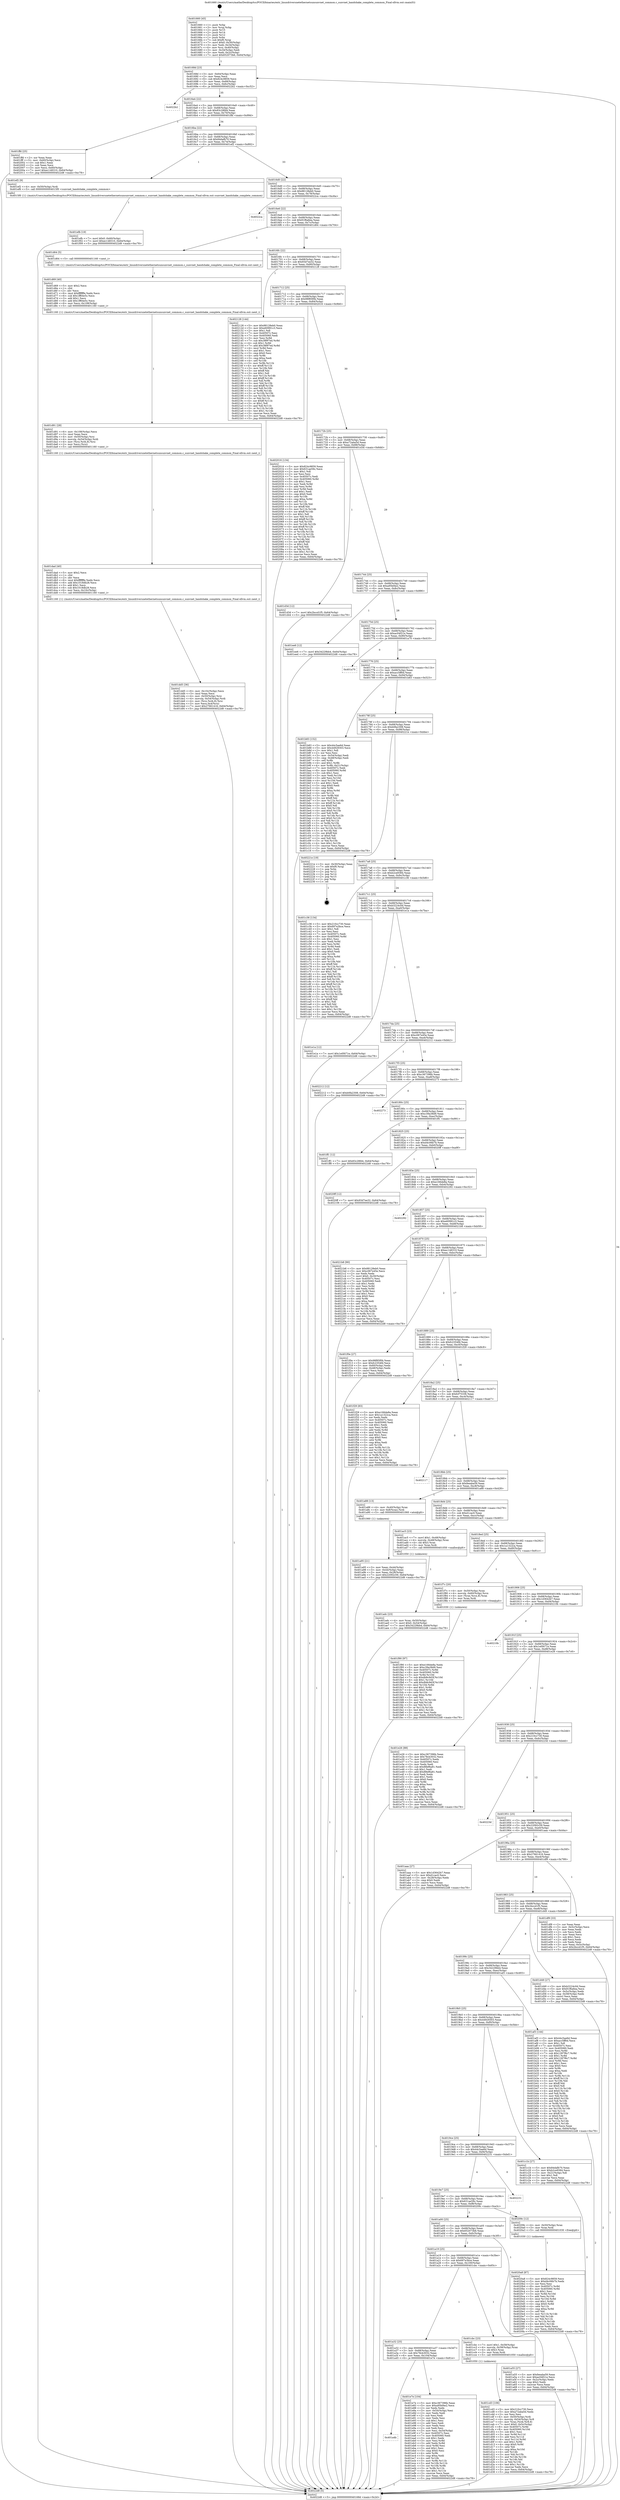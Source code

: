 digraph "0x401660" {
  label = "0x401660 (/mnt/c/Users/mathe/Desktop/tcc/POCII/binaries/extr_linuxdriversnetethernetsunsunvnet_common.c_sunvnet_handshake_complete_common_Final-ollvm.out::main(0))"
  labelloc = "t"
  node[shape=record]

  Entry [label="",width=0.3,height=0.3,shape=circle,fillcolor=black,style=filled]
  "0x40168d" [label="{
     0x40168d [23]\l
     | [instrs]\l
     &nbsp;&nbsp;0x40168d \<+3\>: mov -0x64(%rbp),%eax\l
     &nbsp;&nbsp;0x401690 \<+2\>: mov %eax,%ecx\l
     &nbsp;&nbsp;0x401692 \<+6\>: sub $0x824c9859,%ecx\l
     &nbsp;&nbsp;0x401698 \<+3\>: mov %eax,-0x68(%rbp)\l
     &nbsp;&nbsp;0x40169b \<+3\>: mov %ecx,-0x6c(%rbp)\l
     &nbsp;&nbsp;0x40169e \<+6\>: je 00000000004022b2 \<main+0xc52\>\l
  }"]
  "0x4022b2" [label="{
     0x4022b2\l
  }", style=dashed]
  "0x4016a4" [label="{
     0x4016a4 [22]\l
     | [instrs]\l
     &nbsp;&nbsp;0x4016a4 \<+5\>: jmp 00000000004016a9 \<main+0x49\>\l
     &nbsp;&nbsp;0x4016a9 \<+3\>: mov -0x68(%rbp),%eax\l
     &nbsp;&nbsp;0x4016ac \<+5\>: sub $0x83c28fd4,%eax\l
     &nbsp;&nbsp;0x4016b1 \<+3\>: mov %eax,-0x70(%rbp)\l
     &nbsp;&nbsp;0x4016b4 \<+6\>: je 0000000000401ffd \<main+0x99d\>\l
  }"]
  Exit [label="",width=0.3,height=0.3,shape=circle,fillcolor=black,style=filled,peripheries=2]
  "0x401ffd" [label="{
     0x401ffd [25]\l
     | [instrs]\l
     &nbsp;&nbsp;0x401ffd \<+2\>: xor %eax,%eax\l
     &nbsp;&nbsp;0x401fff \<+3\>: mov -0x60(%rbp),%ecx\l
     &nbsp;&nbsp;0x402002 \<+3\>: sub $0x1,%eax\l
     &nbsp;&nbsp;0x402005 \<+2\>: sub %eax,%ecx\l
     &nbsp;&nbsp;0x402007 \<+3\>: mov %ecx,-0x60(%rbp)\l
     &nbsp;&nbsp;0x40200a \<+7\>: movl $0xec148310,-0x64(%rbp)\l
     &nbsp;&nbsp;0x402011 \<+5\>: jmp 00000000004022d8 \<main+0xc78\>\l
  }"]
  "0x4016ba" [label="{
     0x4016ba [22]\l
     | [instrs]\l
     &nbsp;&nbsp;0x4016ba \<+5\>: jmp 00000000004016bf \<main+0x5f\>\l
     &nbsp;&nbsp;0x4016bf \<+3\>: mov -0x68(%rbp),%eax\l
     &nbsp;&nbsp;0x4016c2 \<+5\>: sub $0x84dafb70,%eax\l
     &nbsp;&nbsp;0x4016c7 \<+3\>: mov %eax,-0x74(%rbp)\l
     &nbsp;&nbsp;0x4016ca \<+6\>: je 0000000000401ef2 \<main+0x892\>\l
  }"]
  "0x4020a8" [label="{
     0x4020a8 [87]\l
     | [instrs]\l
     &nbsp;&nbsp;0x4020a8 \<+5\>: mov $0x824c9859,%ecx\l
     &nbsp;&nbsp;0x4020ad \<+5\>: mov $0xd4c06b7b,%edx\l
     &nbsp;&nbsp;0x4020b2 \<+2\>: xor %esi,%esi\l
     &nbsp;&nbsp;0x4020b4 \<+8\>: mov 0x40507c,%r8d\l
     &nbsp;&nbsp;0x4020bc \<+8\>: mov 0x405060,%r9d\l
     &nbsp;&nbsp;0x4020c4 \<+3\>: sub $0x1,%esi\l
     &nbsp;&nbsp;0x4020c7 \<+3\>: mov %r8d,%r10d\l
     &nbsp;&nbsp;0x4020ca \<+3\>: add %esi,%r10d\l
     &nbsp;&nbsp;0x4020cd \<+4\>: imul %r10d,%r8d\l
     &nbsp;&nbsp;0x4020d1 \<+4\>: and $0x1,%r8d\l
     &nbsp;&nbsp;0x4020d5 \<+4\>: cmp $0x0,%r8d\l
     &nbsp;&nbsp;0x4020d9 \<+4\>: sete %r11b\l
     &nbsp;&nbsp;0x4020dd \<+4\>: cmp $0xa,%r9d\l
     &nbsp;&nbsp;0x4020e1 \<+3\>: setl %bl\l
     &nbsp;&nbsp;0x4020e4 \<+3\>: mov %r11b,%r14b\l
     &nbsp;&nbsp;0x4020e7 \<+3\>: and %bl,%r14b\l
     &nbsp;&nbsp;0x4020ea \<+3\>: xor %bl,%r11b\l
     &nbsp;&nbsp;0x4020ed \<+3\>: or %r11b,%r14b\l
     &nbsp;&nbsp;0x4020f0 \<+4\>: test $0x1,%r14b\l
     &nbsp;&nbsp;0x4020f4 \<+3\>: cmovne %edx,%ecx\l
     &nbsp;&nbsp;0x4020f7 \<+3\>: mov %ecx,-0x64(%rbp)\l
     &nbsp;&nbsp;0x4020fa \<+5\>: jmp 00000000004022d8 \<main+0xc78\>\l
  }"]
  "0x401ef2" [label="{
     0x401ef2 [9]\l
     | [instrs]\l
     &nbsp;&nbsp;0x401ef2 \<+4\>: mov -0x50(%rbp),%rdi\l
     &nbsp;&nbsp;0x401ef6 \<+5\>: call 00000000004015f0 \<sunvnet_handshake_complete_common\>\l
     | [calls]\l
     &nbsp;&nbsp;0x4015f0 \{1\} (/mnt/c/Users/mathe/Desktop/tcc/POCII/binaries/extr_linuxdriversnetethernetsunsunvnet_common.c_sunvnet_handshake_complete_common_Final-ollvm.out::sunvnet_handshake_complete_common)\l
  }"]
  "0x4016d0" [label="{
     0x4016d0 [22]\l
     | [instrs]\l
     &nbsp;&nbsp;0x4016d0 \<+5\>: jmp 00000000004016d5 \<main+0x75\>\l
     &nbsp;&nbsp;0x4016d5 \<+3\>: mov -0x68(%rbp),%eax\l
     &nbsp;&nbsp;0x4016d8 \<+5\>: sub $0x88128eb0,%eax\l
     &nbsp;&nbsp;0x4016dd \<+3\>: mov %eax,-0x78(%rbp)\l
     &nbsp;&nbsp;0x4016e0 \<+6\>: je 00000000004022ca \<main+0xc6a\>\l
  }"]
  "0x401f90" [label="{
     0x401f90 [97]\l
     | [instrs]\l
     &nbsp;&nbsp;0x401f90 \<+5\>: mov $0xe166de8a,%edx\l
     &nbsp;&nbsp;0x401f95 \<+5\>: mov $0xc39a38d9,%esi\l
     &nbsp;&nbsp;0x401f9a \<+8\>: mov 0x40507c,%r8d\l
     &nbsp;&nbsp;0x401fa2 \<+8\>: mov 0x405060,%r9d\l
     &nbsp;&nbsp;0x401faa \<+3\>: mov %r8d,%r10d\l
     &nbsp;&nbsp;0x401fad \<+7\>: sub $0xdb8c9d3f,%r10d\l
     &nbsp;&nbsp;0x401fb4 \<+4\>: sub $0x1,%r10d\l
     &nbsp;&nbsp;0x401fb8 \<+7\>: add $0xdb8c9d3f,%r10d\l
     &nbsp;&nbsp;0x401fbf \<+4\>: imul %r10d,%r8d\l
     &nbsp;&nbsp;0x401fc3 \<+4\>: and $0x1,%r8d\l
     &nbsp;&nbsp;0x401fc7 \<+4\>: cmp $0x0,%r8d\l
     &nbsp;&nbsp;0x401fcb \<+4\>: sete %r11b\l
     &nbsp;&nbsp;0x401fcf \<+4\>: cmp $0xa,%r9d\l
     &nbsp;&nbsp;0x401fd3 \<+3\>: setl %bl\l
     &nbsp;&nbsp;0x401fd6 \<+3\>: mov %r11b,%r14b\l
     &nbsp;&nbsp;0x401fd9 \<+3\>: and %bl,%r14b\l
     &nbsp;&nbsp;0x401fdc \<+3\>: xor %bl,%r11b\l
     &nbsp;&nbsp;0x401fdf \<+3\>: or %r11b,%r14b\l
     &nbsp;&nbsp;0x401fe2 \<+4\>: test $0x1,%r14b\l
     &nbsp;&nbsp;0x401fe6 \<+3\>: cmovne %esi,%edx\l
     &nbsp;&nbsp;0x401fe9 \<+3\>: mov %edx,-0x64(%rbp)\l
     &nbsp;&nbsp;0x401fec \<+5\>: jmp 00000000004022d8 \<main+0xc78\>\l
  }"]
  "0x4022ca" [label="{
     0x4022ca\l
  }", style=dashed]
  "0x4016e6" [label="{
     0x4016e6 [22]\l
     | [instrs]\l
     &nbsp;&nbsp;0x4016e6 \<+5\>: jmp 00000000004016eb \<main+0x8b\>\l
     &nbsp;&nbsp;0x4016eb \<+3\>: mov -0x68(%rbp),%eax\l
     &nbsp;&nbsp;0x4016ee \<+5\>: sub $0x91f6a6ea,%eax\l
     &nbsp;&nbsp;0x4016f3 \<+3\>: mov %eax,-0x7c(%rbp)\l
     &nbsp;&nbsp;0x4016f6 \<+6\>: je 0000000000401d64 \<main+0x704\>\l
  }"]
  "0x401efb" [label="{
     0x401efb [19]\l
     | [instrs]\l
     &nbsp;&nbsp;0x401efb \<+7\>: movl $0x0,-0x60(%rbp)\l
     &nbsp;&nbsp;0x401f02 \<+7\>: movl $0xec148310,-0x64(%rbp)\l
     &nbsp;&nbsp;0x401f09 \<+5\>: jmp 00000000004022d8 \<main+0xc78\>\l
  }"]
  "0x401d64" [label="{
     0x401d64 [5]\l
     | [instrs]\l
     &nbsp;&nbsp;0x401d64 \<+5\>: call 0000000000401160 \<next_i\>\l
     | [calls]\l
     &nbsp;&nbsp;0x401160 \{1\} (/mnt/c/Users/mathe/Desktop/tcc/POCII/binaries/extr_linuxdriversnetethernetsunsunvnet_common.c_sunvnet_handshake_complete_common_Final-ollvm.out::next_i)\l
  }"]
  "0x4016fc" [label="{
     0x4016fc [22]\l
     | [instrs]\l
     &nbsp;&nbsp;0x4016fc \<+5\>: jmp 0000000000401701 \<main+0xa1\>\l
     &nbsp;&nbsp;0x401701 \<+3\>: mov -0x68(%rbp),%eax\l
     &nbsp;&nbsp;0x401704 \<+5\>: sub $0x93d7ee32,%eax\l
     &nbsp;&nbsp;0x401709 \<+3\>: mov %eax,-0x80(%rbp)\l
     &nbsp;&nbsp;0x40170c \<+6\>: je 0000000000402128 \<main+0xac8\>\l
  }"]
  "0x401a4b" [label="{
     0x401a4b\l
  }", style=dashed]
  "0x402128" [label="{
     0x402128 [144]\l
     | [instrs]\l
     &nbsp;&nbsp;0x402128 \<+5\>: mov $0x88128eb0,%eax\l
     &nbsp;&nbsp;0x40212d \<+5\>: mov $0xe60991c3,%ecx\l
     &nbsp;&nbsp;0x402132 \<+2\>: mov $0x1,%dl\l
     &nbsp;&nbsp;0x402134 \<+7\>: mov 0x40507c,%esi\l
     &nbsp;&nbsp;0x40213b \<+7\>: mov 0x405060,%edi\l
     &nbsp;&nbsp;0x402142 \<+3\>: mov %esi,%r8d\l
     &nbsp;&nbsp;0x402145 \<+7\>: sub $0x38f97ed,%r8d\l
     &nbsp;&nbsp;0x40214c \<+4\>: sub $0x1,%r8d\l
     &nbsp;&nbsp;0x402150 \<+7\>: add $0x38f97ed,%r8d\l
     &nbsp;&nbsp;0x402157 \<+4\>: imul %r8d,%esi\l
     &nbsp;&nbsp;0x40215b \<+3\>: and $0x1,%esi\l
     &nbsp;&nbsp;0x40215e \<+3\>: cmp $0x0,%esi\l
     &nbsp;&nbsp;0x402161 \<+4\>: sete %r9b\l
     &nbsp;&nbsp;0x402165 \<+3\>: cmp $0xa,%edi\l
     &nbsp;&nbsp;0x402168 \<+4\>: setl %r10b\l
     &nbsp;&nbsp;0x40216c \<+3\>: mov %r9b,%r11b\l
     &nbsp;&nbsp;0x40216f \<+4\>: xor $0xff,%r11b\l
     &nbsp;&nbsp;0x402173 \<+3\>: mov %r10b,%bl\l
     &nbsp;&nbsp;0x402176 \<+3\>: xor $0xff,%bl\l
     &nbsp;&nbsp;0x402179 \<+3\>: xor $0x1,%dl\l
     &nbsp;&nbsp;0x40217c \<+3\>: mov %r11b,%r14b\l
     &nbsp;&nbsp;0x40217f \<+4\>: and $0xff,%r14b\l
     &nbsp;&nbsp;0x402183 \<+3\>: and %dl,%r9b\l
     &nbsp;&nbsp;0x402186 \<+3\>: mov %bl,%r15b\l
     &nbsp;&nbsp;0x402189 \<+4\>: and $0xff,%r15b\l
     &nbsp;&nbsp;0x40218d \<+3\>: and %dl,%r10b\l
     &nbsp;&nbsp;0x402190 \<+3\>: or %r9b,%r14b\l
     &nbsp;&nbsp;0x402193 \<+3\>: or %r10b,%r15b\l
     &nbsp;&nbsp;0x402196 \<+3\>: xor %r15b,%r14b\l
     &nbsp;&nbsp;0x402199 \<+3\>: or %bl,%r11b\l
     &nbsp;&nbsp;0x40219c \<+4\>: xor $0xff,%r11b\l
     &nbsp;&nbsp;0x4021a0 \<+3\>: or $0x1,%dl\l
     &nbsp;&nbsp;0x4021a3 \<+3\>: and %dl,%r11b\l
     &nbsp;&nbsp;0x4021a6 \<+3\>: or %r11b,%r14b\l
     &nbsp;&nbsp;0x4021a9 \<+4\>: test $0x1,%r14b\l
     &nbsp;&nbsp;0x4021ad \<+3\>: cmovne %ecx,%eax\l
     &nbsp;&nbsp;0x4021b0 \<+3\>: mov %eax,-0x64(%rbp)\l
     &nbsp;&nbsp;0x4021b3 \<+5\>: jmp 00000000004022d8 \<main+0xc78\>\l
  }"]
  "0x401712" [label="{
     0x401712 [25]\l
     | [instrs]\l
     &nbsp;&nbsp;0x401712 \<+5\>: jmp 0000000000401717 \<main+0xb7\>\l
     &nbsp;&nbsp;0x401717 \<+3\>: mov -0x68(%rbp),%eax\l
     &nbsp;&nbsp;0x40171a \<+5\>: sub $0x98f85f0b,%eax\l
     &nbsp;&nbsp;0x40171f \<+6\>: mov %eax,-0x84(%rbp)\l
     &nbsp;&nbsp;0x401725 \<+6\>: je 0000000000402016 \<main+0x9b6\>\l
  }"]
  "0x401e7e" [label="{
     0x401e7e [104]\l
     | [instrs]\l
     &nbsp;&nbsp;0x401e7e \<+5\>: mov $0xc367396b,%eax\l
     &nbsp;&nbsp;0x401e83 \<+5\>: mov $0xa95bf4e2,%ecx\l
     &nbsp;&nbsp;0x401e88 \<+2\>: xor %edx,%edx\l
     &nbsp;&nbsp;0x401e8a \<+3\>: mov -0x54(%rbp),%esi\l
     &nbsp;&nbsp;0x401e8d \<+2\>: mov %edx,%edi\l
     &nbsp;&nbsp;0x401e8f \<+2\>: sub %esi,%edi\l
     &nbsp;&nbsp;0x401e91 \<+2\>: mov %edx,%esi\l
     &nbsp;&nbsp;0x401e93 \<+3\>: sub $0x1,%esi\l
     &nbsp;&nbsp;0x401e96 \<+2\>: add %esi,%edi\l
     &nbsp;&nbsp;0x401e98 \<+2\>: mov %edx,%esi\l
     &nbsp;&nbsp;0x401e9a \<+2\>: sub %edi,%esi\l
     &nbsp;&nbsp;0x401e9c \<+3\>: mov %esi,-0x54(%rbp)\l
     &nbsp;&nbsp;0x401e9f \<+7\>: mov 0x40507c,%esi\l
     &nbsp;&nbsp;0x401ea6 \<+7\>: mov 0x405060,%edi\l
     &nbsp;&nbsp;0x401ead \<+3\>: sub $0x1,%edx\l
     &nbsp;&nbsp;0x401eb0 \<+3\>: mov %esi,%r8d\l
     &nbsp;&nbsp;0x401eb3 \<+3\>: add %edx,%r8d\l
     &nbsp;&nbsp;0x401eb6 \<+4\>: imul %r8d,%esi\l
     &nbsp;&nbsp;0x401eba \<+3\>: and $0x1,%esi\l
     &nbsp;&nbsp;0x401ebd \<+3\>: cmp $0x0,%esi\l
     &nbsp;&nbsp;0x401ec0 \<+4\>: sete %r9b\l
     &nbsp;&nbsp;0x401ec4 \<+3\>: cmp $0xa,%edi\l
     &nbsp;&nbsp;0x401ec7 \<+4\>: setl %r10b\l
     &nbsp;&nbsp;0x401ecb \<+3\>: mov %r9b,%r11b\l
     &nbsp;&nbsp;0x401ece \<+3\>: and %r10b,%r11b\l
     &nbsp;&nbsp;0x401ed1 \<+3\>: xor %r10b,%r9b\l
     &nbsp;&nbsp;0x401ed4 \<+3\>: or %r9b,%r11b\l
     &nbsp;&nbsp;0x401ed7 \<+4\>: test $0x1,%r11b\l
     &nbsp;&nbsp;0x401edb \<+3\>: cmovne %ecx,%eax\l
     &nbsp;&nbsp;0x401ede \<+3\>: mov %eax,-0x64(%rbp)\l
     &nbsp;&nbsp;0x401ee1 \<+5\>: jmp 00000000004022d8 \<main+0xc78\>\l
  }"]
  "0x402016" [label="{
     0x402016 [134]\l
     | [instrs]\l
     &nbsp;&nbsp;0x402016 \<+5\>: mov $0x824c9859,%eax\l
     &nbsp;&nbsp;0x40201b \<+5\>: mov $0x631ae59c,%ecx\l
     &nbsp;&nbsp;0x402020 \<+2\>: mov $0x1,%dl\l
     &nbsp;&nbsp;0x402022 \<+2\>: xor %esi,%esi\l
     &nbsp;&nbsp;0x402024 \<+7\>: mov 0x40507c,%edi\l
     &nbsp;&nbsp;0x40202b \<+8\>: mov 0x405060,%r8d\l
     &nbsp;&nbsp;0x402033 \<+3\>: sub $0x1,%esi\l
     &nbsp;&nbsp;0x402036 \<+3\>: mov %edi,%r9d\l
     &nbsp;&nbsp;0x402039 \<+3\>: add %esi,%r9d\l
     &nbsp;&nbsp;0x40203c \<+4\>: imul %r9d,%edi\l
     &nbsp;&nbsp;0x402040 \<+3\>: and $0x1,%edi\l
     &nbsp;&nbsp;0x402043 \<+3\>: cmp $0x0,%edi\l
     &nbsp;&nbsp;0x402046 \<+4\>: sete %r10b\l
     &nbsp;&nbsp;0x40204a \<+4\>: cmp $0xa,%r8d\l
     &nbsp;&nbsp;0x40204e \<+4\>: setl %r11b\l
     &nbsp;&nbsp;0x402052 \<+3\>: mov %r10b,%bl\l
     &nbsp;&nbsp;0x402055 \<+3\>: xor $0xff,%bl\l
     &nbsp;&nbsp;0x402058 \<+3\>: mov %r11b,%r14b\l
     &nbsp;&nbsp;0x40205b \<+4\>: xor $0xff,%r14b\l
     &nbsp;&nbsp;0x40205f \<+3\>: xor $0x1,%dl\l
     &nbsp;&nbsp;0x402062 \<+3\>: mov %bl,%r15b\l
     &nbsp;&nbsp;0x402065 \<+4\>: and $0xff,%r15b\l
     &nbsp;&nbsp;0x402069 \<+3\>: and %dl,%r10b\l
     &nbsp;&nbsp;0x40206c \<+3\>: mov %r14b,%r12b\l
     &nbsp;&nbsp;0x40206f \<+4\>: and $0xff,%r12b\l
     &nbsp;&nbsp;0x402073 \<+3\>: and %dl,%r11b\l
     &nbsp;&nbsp;0x402076 \<+3\>: or %r10b,%r15b\l
     &nbsp;&nbsp;0x402079 \<+3\>: or %r11b,%r12b\l
     &nbsp;&nbsp;0x40207c \<+3\>: xor %r12b,%r15b\l
     &nbsp;&nbsp;0x40207f \<+3\>: or %r14b,%bl\l
     &nbsp;&nbsp;0x402082 \<+3\>: xor $0xff,%bl\l
     &nbsp;&nbsp;0x402085 \<+3\>: or $0x1,%dl\l
     &nbsp;&nbsp;0x402088 \<+2\>: and %dl,%bl\l
     &nbsp;&nbsp;0x40208a \<+3\>: or %bl,%r15b\l
     &nbsp;&nbsp;0x40208d \<+4\>: test $0x1,%r15b\l
     &nbsp;&nbsp;0x402091 \<+3\>: cmovne %ecx,%eax\l
     &nbsp;&nbsp;0x402094 \<+3\>: mov %eax,-0x64(%rbp)\l
     &nbsp;&nbsp;0x402097 \<+5\>: jmp 00000000004022d8 \<main+0xc78\>\l
  }"]
  "0x40172b" [label="{
     0x40172b [25]\l
     | [instrs]\l
     &nbsp;&nbsp;0x40172b \<+5\>: jmp 0000000000401730 \<main+0xd0\>\l
     &nbsp;&nbsp;0x401730 \<+3\>: mov -0x68(%rbp),%eax\l
     &nbsp;&nbsp;0x401733 \<+5\>: sub $0xa72aba5d,%eax\l
     &nbsp;&nbsp;0x401738 \<+6\>: mov %eax,-0x88(%rbp)\l
     &nbsp;&nbsp;0x40173e \<+6\>: je 0000000000401d3d \<main+0x6dd\>\l
  }"]
  "0x401dd5" [label="{
     0x401dd5 [36]\l
     | [instrs]\l
     &nbsp;&nbsp;0x401dd5 \<+6\>: mov -0x10c(%rbp),%ecx\l
     &nbsp;&nbsp;0x401ddb \<+3\>: imul %eax,%ecx\l
     &nbsp;&nbsp;0x401dde \<+4\>: mov -0x50(%rbp),%rsi\l
     &nbsp;&nbsp;0x401de2 \<+4\>: movslq -0x54(%rbp),%rdi\l
     &nbsp;&nbsp;0x401de6 \<+4\>: mov (%rsi,%rdi,8),%rsi\l
     &nbsp;&nbsp;0x401dea \<+3\>: mov %ecx,0x4(%rsi)\l
     &nbsp;&nbsp;0x401ded \<+7\>: movl $0x27661416,-0x64(%rbp)\l
     &nbsp;&nbsp;0x401df4 \<+5\>: jmp 00000000004022d8 \<main+0xc78\>\l
  }"]
  "0x401d3d" [label="{
     0x401d3d [12]\l
     | [instrs]\l
     &nbsp;&nbsp;0x401d3d \<+7\>: movl $0x2bccd1f5,-0x64(%rbp)\l
     &nbsp;&nbsp;0x401d44 \<+5\>: jmp 00000000004022d8 \<main+0xc78\>\l
  }"]
  "0x401744" [label="{
     0x401744 [25]\l
     | [instrs]\l
     &nbsp;&nbsp;0x401744 \<+5\>: jmp 0000000000401749 \<main+0xe9\>\l
     &nbsp;&nbsp;0x401749 \<+3\>: mov -0x68(%rbp),%eax\l
     &nbsp;&nbsp;0x40174c \<+5\>: sub $0xa95bf4e2,%eax\l
     &nbsp;&nbsp;0x401751 \<+6\>: mov %eax,-0x8c(%rbp)\l
     &nbsp;&nbsp;0x401757 \<+6\>: je 0000000000401ee6 \<main+0x886\>\l
  }"]
  "0x401dad" [label="{
     0x401dad [40]\l
     | [instrs]\l
     &nbsp;&nbsp;0x401dad \<+5\>: mov $0x2,%ecx\l
     &nbsp;&nbsp;0x401db2 \<+1\>: cltd\l
     &nbsp;&nbsp;0x401db3 \<+2\>: idiv %ecx\l
     &nbsp;&nbsp;0x401db5 \<+6\>: imul $0xfffffffe,%edx,%ecx\l
     &nbsp;&nbsp;0x401dbb \<+6\>: add $0x1018db28,%ecx\l
     &nbsp;&nbsp;0x401dc1 \<+3\>: add $0x1,%ecx\l
     &nbsp;&nbsp;0x401dc4 \<+6\>: sub $0x1018db28,%ecx\l
     &nbsp;&nbsp;0x401dca \<+6\>: mov %ecx,-0x10c(%rbp)\l
     &nbsp;&nbsp;0x401dd0 \<+5\>: call 0000000000401160 \<next_i\>\l
     | [calls]\l
     &nbsp;&nbsp;0x401160 \{1\} (/mnt/c/Users/mathe/Desktop/tcc/POCII/binaries/extr_linuxdriversnetethernetsunsunvnet_common.c_sunvnet_handshake_complete_common_Final-ollvm.out::next_i)\l
  }"]
  "0x401ee6" [label="{
     0x401ee6 [12]\l
     | [instrs]\l
     &nbsp;&nbsp;0x401ee6 \<+7\>: movl $0x34229bb4,-0x64(%rbp)\l
     &nbsp;&nbsp;0x401eed \<+5\>: jmp 00000000004022d8 \<main+0xc78\>\l
  }"]
  "0x40175d" [label="{
     0x40175d [25]\l
     | [instrs]\l
     &nbsp;&nbsp;0x40175d \<+5\>: jmp 0000000000401762 \<main+0x102\>\l
     &nbsp;&nbsp;0x401762 \<+3\>: mov -0x68(%rbp),%eax\l
     &nbsp;&nbsp;0x401765 \<+5\>: sub $0xac04f21e,%eax\l
     &nbsp;&nbsp;0x40176a \<+6\>: mov %eax,-0x90(%rbp)\l
     &nbsp;&nbsp;0x401770 \<+6\>: je 0000000000401a70 \<main+0x410\>\l
  }"]
  "0x401d91" [label="{
     0x401d91 [28]\l
     | [instrs]\l
     &nbsp;&nbsp;0x401d91 \<+6\>: mov -0x108(%rbp),%ecx\l
     &nbsp;&nbsp;0x401d97 \<+3\>: imul %eax,%ecx\l
     &nbsp;&nbsp;0x401d9a \<+4\>: mov -0x50(%rbp),%rsi\l
     &nbsp;&nbsp;0x401d9e \<+4\>: movslq -0x54(%rbp),%rdi\l
     &nbsp;&nbsp;0x401da2 \<+4\>: mov (%rsi,%rdi,8),%rsi\l
     &nbsp;&nbsp;0x401da6 \<+2\>: mov %ecx,(%rsi)\l
     &nbsp;&nbsp;0x401da8 \<+5\>: call 0000000000401160 \<next_i\>\l
     | [calls]\l
     &nbsp;&nbsp;0x401160 \{1\} (/mnt/c/Users/mathe/Desktop/tcc/POCII/binaries/extr_linuxdriversnetethernetsunsunvnet_common.c_sunvnet_handshake_complete_common_Final-ollvm.out::next_i)\l
  }"]
  "0x401a70" [label="{
     0x401a70\l
  }", style=dashed]
  "0x401776" [label="{
     0x401776 [25]\l
     | [instrs]\l
     &nbsp;&nbsp;0x401776 \<+5\>: jmp 000000000040177b \<main+0x11b\>\l
     &nbsp;&nbsp;0x40177b \<+3\>: mov -0x68(%rbp),%eax\l
     &nbsp;&nbsp;0x40177e \<+5\>: sub $0xacc5ff0d,%eax\l
     &nbsp;&nbsp;0x401783 \<+6\>: mov %eax,-0x94(%rbp)\l
     &nbsp;&nbsp;0x401789 \<+6\>: je 0000000000401b83 \<main+0x523\>\l
  }"]
  "0x401d69" [label="{
     0x401d69 [40]\l
     | [instrs]\l
     &nbsp;&nbsp;0x401d69 \<+5\>: mov $0x2,%ecx\l
     &nbsp;&nbsp;0x401d6e \<+1\>: cltd\l
     &nbsp;&nbsp;0x401d6f \<+2\>: idiv %ecx\l
     &nbsp;&nbsp;0x401d71 \<+6\>: imul $0xfffffffe,%edx,%ecx\l
     &nbsp;&nbsp;0x401d77 \<+6\>: sub $0x1ff64e5c,%ecx\l
     &nbsp;&nbsp;0x401d7d \<+3\>: add $0x1,%ecx\l
     &nbsp;&nbsp;0x401d80 \<+6\>: add $0x1ff64e5c,%ecx\l
     &nbsp;&nbsp;0x401d86 \<+6\>: mov %ecx,-0x108(%rbp)\l
     &nbsp;&nbsp;0x401d8c \<+5\>: call 0000000000401160 \<next_i\>\l
     | [calls]\l
     &nbsp;&nbsp;0x401160 \{1\} (/mnt/c/Users/mathe/Desktop/tcc/POCII/binaries/extr_linuxdriversnetethernetsunsunvnet_common.c_sunvnet_handshake_complete_common_Final-ollvm.out::next_i)\l
  }"]
  "0x401b83" [label="{
     0x401b83 [152]\l
     | [instrs]\l
     &nbsp;&nbsp;0x401b83 \<+5\>: mov $0x44c5ae6d,%eax\l
     &nbsp;&nbsp;0x401b88 \<+5\>: mov $0x44929303,%ecx\l
     &nbsp;&nbsp;0x401b8d \<+2\>: mov $0x1,%dl\l
     &nbsp;&nbsp;0x401b8f \<+2\>: xor %esi,%esi\l
     &nbsp;&nbsp;0x401b91 \<+3\>: mov -0x54(%rbp),%edi\l
     &nbsp;&nbsp;0x401b94 \<+3\>: cmp -0x48(%rbp),%edi\l
     &nbsp;&nbsp;0x401b97 \<+4\>: setl %r8b\l
     &nbsp;&nbsp;0x401b9b \<+4\>: and $0x1,%r8b\l
     &nbsp;&nbsp;0x401b9f \<+4\>: mov %r8b,-0x21(%rbp)\l
     &nbsp;&nbsp;0x401ba3 \<+7\>: mov 0x40507c,%edi\l
     &nbsp;&nbsp;0x401baa \<+8\>: mov 0x405060,%r9d\l
     &nbsp;&nbsp;0x401bb2 \<+3\>: sub $0x1,%esi\l
     &nbsp;&nbsp;0x401bb5 \<+3\>: mov %edi,%r10d\l
     &nbsp;&nbsp;0x401bb8 \<+3\>: add %esi,%r10d\l
     &nbsp;&nbsp;0x401bbb \<+4\>: imul %r10d,%edi\l
     &nbsp;&nbsp;0x401bbf \<+3\>: and $0x1,%edi\l
     &nbsp;&nbsp;0x401bc2 \<+3\>: cmp $0x0,%edi\l
     &nbsp;&nbsp;0x401bc5 \<+4\>: sete %r8b\l
     &nbsp;&nbsp;0x401bc9 \<+4\>: cmp $0xa,%r9d\l
     &nbsp;&nbsp;0x401bcd \<+4\>: setl %r11b\l
     &nbsp;&nbsp;0x401bd1 \<+3\>: mov %r8b,%bl\l
     &nbsp;&nbsp;0x401bd4 \<+3\>: xor $0xff,%bl\l
     &nbsp;&nbsp;0x401bd7 \<+3\>: mov %r11b,%r14b\l
     &nbsp;&nbsp;0x401bda \<+4\>: xor $0xff,%r14b\l
     &nbsp;&nbsp;0x401bde \<+3\>: xor $0x0,%dl\l
     &nbsp;&nbsp;0x401be1 \<+3\>: mov %bl,%r15b\l
     &nbsp;&nbsp;0x401be4 \<+4\>: and $0x0,%r15b\l
     &nbsp;&nbsp;0x401be8 \<+3\>: and %dl,%r8b\l
     &nbsp;&nbsp;0x401beb \<+3\>: mov %r14b,%r12b\l
     &nbsp;&nbsp;0x401bee \<+4\>: and $0x0,%r12b\l
     &nbsp;&nbsp;0x401bf2 \<+3\>: and %dl,%r11b\l
     &nbsp;&nbsp;0x401bf5 \<+3\>: or %r8b,%r15b\l
     &nbsp;&nbsp;0x401bf8 \<+3\>: or %r11b,%r12b\l
     &nbsp;&nbsp;0x401bfb \<+3\>: xor %r12b,%r15b\l
     &nbsp;&nbsp;0x401bfe \<+3\>: or %r14b,%bl\l
     &nbsp;&nbsp;0x401c01 \<+3\>: xor $0xff,%bl\l
     &nbsp;&nbsp;0x401c04 \<+3\>: or $0x0,%dl\l
     &nbsp;&nbsp;0x401c07 \<+2\>: and %dl,%bl\l
     &nbsp;&nbsp;0x401c09 \<+3\>: or %bl,%r15b\l
     &nbsp;&nbsp;0x401c0c \<+4\>: test $0x1,%r15b\l
     &nbsp;&nbsp;0x401c10 \<+3\>: cmovne %ecx,%eax\l
     &nbsp;&nbsp;0x401c13 \<+3\>: mov %eax,-0x64(%rbp)\l
     &nbsp;&nbsp;0x401c16 \<+5\>: jmp 00000000004022d8 \<main+0xc78\>\l
  }"]
  "0x40178f" [label="{
     0x40178f [25]\l
     | [instrs]\l
     &nbsp;&nbsp;0x40178f \<+5\>: jmp 0000000000401794 \<main+0x134\>\l
     &nbsp;&nbsp;0x401794 \<+3\>: mov -0x68(%rbp),%eax\l
     &nbsp;&nbsp;0x401797 \<+5\>: sub $0xb0fa2308,%eax\l
     &nbsp;&nbsp;0x40179c \<+6\>: mov %eax,-0x98(%rbp)\l
     &nbsp;&nbsp;0x4017a2 \<+6\>: je 000000000040221e \<main+0xbbe\>\l
  }"]
  "0x401cd3" [label="{
     0x401cd3 [106]\l
     | [instrs]\l
     &nbsp;&nbsp;0x401cd3 \<+5\>: mov $0x210cc730,%ecx\l
     &nbsp;&nbsp;0x401cd8 \<+5\>: mov $0xa72aba5d,%edx\l
     &nbsp;&nbsp;0x401cdd \<+2\>: xor %esi,%esi\l
     &nbsp;&nbsp;0x401cdf \<+4\>: mov -0x50(%rbp),%rdi\l
     &nbsp;&nbsp;0x401ce3 \<+4\>: movslq -0x54(%rbp),%r8\l
     &nbsp;&nbsp;0x401ce7 \<+4\>: mov %rax,(%rdi,%r8,8)\l
     &nbsp;&nbsp;0x401ceb \<+7\>: movl $0x0,-0x5c(%rbp)\l
     &nbsp;&nbsp;0x401cf2 \<+8\>: mov 0x40507c,%r9d\l
     &nbsp;&nbsp;0x401cfa \<+8\>: mov 0x405060,%r10d\l
     &nbsp;&nbsp;0x401d02 \<+3\>: sub $0x1,%esi\l
     &nbsp;&nbsp;0x401d05 \<+3\>: mov %r9d,%r11d\l
     &nbsp;&nbsp;0x401d08 \<+3\>: add %esi,%r11d\l
     &nbsp;&nbsp;0x401d0b \<+4\>: imul %r11d,%r9d\l
     &nbsp;&nbsp;0x401d0f \<+4\>: and $0x1,%r9d\l
     &nbsp;&nbsp;0x401d13 \<+4\>: cmp $0x0,%r9d\l
     &nbsp;&nbsp;0x401d17 \<+3\>: sete %bl\l
     &nbsp;&nbsp;0x401d1a \<+4\>: cmp $0xa,%r10d\l
     &nbsp;&nbsp;0x401d1e \<+4\>: setl %r14b\l
     &nbsp;&nbsp;0x401d22 \<+3\>: mov %bl,%r15b\l
     &nbsp;&nbsp;0x401d25 \<+3\>: and %r14b,%r15b\l
     &nbsp;&nbsp;0x401d28 \<+3\>: xor %r14b,%bl\l
     &nbsp;&nbsp;0x401d2b \<+3\>: or %bl,%r15b\l
     &nbsp;&nbsp;0x401d2e \<+4\>: test $0x1,%r15b\l
     &nbsp;&nbsp;0x401d32 \<+3\>: cmovne %edx,%ecx\l
     &nbsp;&nbsp;0x401d35 \<+3\>: mov %ecx,-0x64(%rbp)\l
     &nbsp;&nbsp;0x401d38 \<+5\>: jmp 00000000004022d8 \<main+0xc78\>\l
  }"]
  "0x40221e" [label="{
     0x40221e [19]\l
     | [instrs]\l
     &nbsp;&nbsp;0x40221e \<+3\>: mov -0x30(%rbp),%eax\l
     &nbsp;&nbsp;0x402221 \<+7\>: add $0xf0,%rsp\l
     &nbsp;&nbsp;0x402228 \<+1\>: pop %rbx\l
     &nbsp;&nbsp;0x402229 \<+2\>: pop %r12\l
     &nbsp;&nbsp;0x40222b \<+2\>: pop %r14\l
     &nbsp;&nbsp;0x40222d \<+2\>: pop %r15\l
     &nbsp;&nbsp;0x40222f \<+1\>: pop %rbp\l
     &nbsp;&nbsp;0x402230 \<+1\>: ret\l
  }"]
  "0x4017a8" [label="{
     0x4017a8 [25]\l
     | [instrs]\l
     &nbsp;&nbsp;0x4017a8 \<+5\>: jmp 00000000004017ad \<main+0x14d\>\l
     &nbsp;&nbsp;0x4017ad \<+3\>: mov -0x68(%rbp),%eax\l
     &nbsp;&nbsp;0x4017b0 \<+5\>: sub $0xb2ce9384,%eax\l
     &nbsp;&nbsp;0x4017b5 \<+6\>: mov %eax,-0x9c(%rbp)\l
     &nbsp;&nbsp;0x4017bb \<+6\>: je 0000000000401c36 \<main+0x5d6\>\l
  }"]
  "0x401a32" [label="{
     0x401a32 [25]\l
     | [instrs]\l
     &nbsp;&nbsp;0x401a32 \<+5\>: jmp 0000000000401a37 \<main+0x3d7\>\l
     &nbsp;&nbsp;0x401a37 \<+3\>: mov -0x68(%rbp),%eax\l
     &nbsp;&nbsp;0x401a3a \<+5\>: sub $0x78cb3032,%eax\l
     &nbsp;&nbsp;0x401a3f \<+6\>: mov %eax,-0x104(%rbp)\l
     &nbsp;&nbsp;0x401a45 \<+6\>: je 0000000000401e7e \<main+0x81e\>\l
  }"]
  "0x401c36" [label="{
     0x401c36 [134]\l
     | [instrs]\l
     &nbsp;&nbsp;0x401c36 \<+5\>: mov $0x210cc730,%eax\l
     &nbsp;&nbsp;0x401c3b \<+5\>: mov $0x697e3bce,%ecx\l
     &nbsp;&nbsp;0x401c40 \<+2\>: mov $0x1,%dl\l
     &nbsp;&nbsp;0x401c42 \<+2\>: xor %esi,%esi\l
     &nbsp;&nbsp;0x401c44 \<+7\>: mov 0x40507c,%edi\l
     &nbsp;&nbsp;0x401c4b \<+8\>: mov 0x405060,%r8d\l
     &nbsp;&nbsp;0x401c53 \<+3\>: sub $0x1,%esi\l
     &nbsp;&nbsp;0x401c56 \<+3\>: mov %edi,%r9d\l
     &nbsp;&nbsp;0x401c59 \<+3\>: add %esi,%r9d\l
     &nbsp;&nbsp;0x401c5c \<+4\>: imul %r9d,%edi\l
     &nbsp;&nbsp;0x401c60 \<+3\>: and $0x1,%edi\l
     &nbsp;&nbsp;0x401c63 \<+3\>: cmp $0x0,%edi\l
     &nbsp;&nbsp;0x401c66 \<+4\>: sete %r10b\l
     &nbsp;&nbsp;0x401c6a \<+4\>: cmp $0xa,%r8d\l
     &nbsp;&nbsp;0x401c6e \<+4\>: setl %r11b\l
     &nbsp;&nbsp;0x401c72 \<+3\>: mov %r10b,%bl\l
     &nbsp;&nbsp;0x401c75 \<+3\>: xor $0xff,%bl\l
     &nbsp;&nbsp;0x401c78 \<+3\>: mov %r11b,%r14b\l
     &nbsp;&nbsp;0x401c7b \<+4\>: xor $0xff,%r14b\l
     &nbsp;&nbsp;0x401c7f \<+3\>: xor $0x1,%dl\l
     &nbsp;&nbsp;0x401c82 \<+3\>: mov %bl,%r15b\l
     &nbsp;&nbsp;0x401c85 \<+4\>: and $0xff,%r15b\l
     &nbsp;&nbsp;0x401c89 \<+3\>: and %dl,%r10b\l
     &nbsp;&nbsp;0x401c8c \<+3\>: mov %r14b,%r12b\l
     &nbsp;&nbsp;0x401c8f \<+4\>: and $0xff,%r12b\l
     &nbsp;&nbsp;0x401c93 \<+3\>: and %dl,%r11b\l
     &nbsp;&nbsp;0x401c96 \<+3\>: or %r10b,%r15b\l
     &nbsp;&nbsp;0x401c99 \<+3\>: or %r11b,%r12b\l
     &nbsp;&nbsp;0x401c9c \<+3\>: xor %r12b,%r15b\l
     &nbsp;&nbsp;0x401c9f \<+3\>: or %r14b,%bl\l
     &nbsp;&nbsp;0x401ca2 \<+3\>: xor $0xff,%bl\l
     &nbsp;&nbsp;0x401ca5 \<+3\>: or $0x1,%dl\l
     &nbsp;&nbsp;0x401ca8 \<+2\>: and %dl,%bl\l
     &nbsp;&nbsp;0x401caa \<+3\>: or %bl,%r15b\l
     &nbsp;&nbsp;0x401cad \<+4\>: test $0x1,%r15b\l
     &nbsp;&nbsp;0x401cb1 \<+3\>: cmovne %ecx,%eax\l
     &nbsp;&nbsp;0x401cb4 \<+3\>: mov %eax,-0x64(%rbp)\l
     &nbsp;&nbsp;0x401cb7 \<+5\>: jmp 00000000004022d8 \<main+0xc78\>\l
  }"]
  "0x4017c1" [label="{
     0x4017c1 [25]\l
     | [instrs]\l
     &nbsp;&nbsp;0x4017c1 \<+5\>: jmp 00000000004017c6 \<main+0x166\>\l
     &nbsp;&nbsp;0x4017c6 \<+3\>: mov -0x68(%rbp),%eax\l
     &nbsp;&nbsp;0x4017c9 \<+5\>: sub $0xb3224c0d,%eax\l
     &nbsp;&nbsp;0x4017ce \<+6\>: mov %eax,-0xa0(%rbp)\l
     &nbsp;&nbsp;0x4017d4 \<+6\>: je 0000000000401e1a \<main+0x7ba\>\l
  }"]
  "0x401cbc" [label="{
     0x401cbc [23]\l
     | [instrs]\l
     &nbsp;&nbsp;0x401cbc \<+7\>: movl $0x1,-0x58(%rbp)\l
     &nbsp;&nbsp;0x401cc3 \<+4\>: movslq -0x58(%rbp),%rax\l
     &nbsp;&nbsp;0x401cc7 \<+4\>: shl $0x3,%rax\l
     &nbsp;&nbsp;0x401ccb \<+3\>: mov %rax,%rdi\l
     &nbsp;&nbsp;0x401cce \<+5\>: call 0000000000401050 \<malloc@plt\>\l
     | [calls]\l
     &nbsp;&nbsp;0x401050 \{1\} (unknown)\l
  }"]
  "0x401e1a" [label="{
     0x401e1a [12]\l
     | [instrs]\l
     &nbsp;&nbsp;0x401e1a \<+7\>: movl $0x1e0f471e,-0x64(%rbp)\l
     &nbsp;&nbsp;0x401e21 \<+5\>: jmp 00000000004022d8 \<main+0xc78\>\l
  }"]
  "0x4017da" [label="{
     0x4017da [25]\l
     | [instrs]\l
     &nbsp;&nbsp;0x4017da \<+5\>: jmp 00000000004017df \<main+0x17f\>\l
     &nbsp;&nbsp;0x4017df \<+3\>: mov -0x68(%rbp),%eax\l
     &nbsp;&nbsp;0x4017e2 \<+5\>: sub $0xc067e45e,%eax\l
     &nbsp;&nbsp;0x4017e7 \<+6\>: mov %eax,-0xa4(%rbp)\l
     &nbsp;&nbsp;0x4017ed \<+6\>: je 0000000000402212 \<main+0xbb2\>\l
  }"]
  "0x401adc" [label="{
     0x401adc [23]\l
     | [instrs]\l
     &nbsp;&nbsp;0x401adc \<+4\>: mov %rax,-0x50(%rbp)\l
     &nbsp;&nbsp;0x401ae0 \<+7\>: movl $0x0,-0x54(%rbp)\l
     &nbsp;&nbsp;0x401ae7 \<+7\>: movl $0x34229bb4,-0x64(%rbp)\l
     &nbsp;&nbsp;0x401aee \<+5\>: jmp 00000000004022d8 \<main+0xc78\>\l
  }"]
  "0x402212" [label="{
     0x402212 [12]\l
     | [instrs]\l
     &nbsp;&nbsp;0x402212 \<+7\>: movl $0xb0fa2308,-0x64(%rbp)\l
     &nbsp;&nbsp;0x402219 \<+5\>: jmp 00000000004022d8 \<main+0xc78\>\l
  }"]
  "0x4017f3" [label="{
     0x4017f3 [25]\l
     | [instrs]\l
     &nbsp;&nbsp;0x4017f3 \<+5\>: jmp 00000000004017f8 \<main+0x198\>\l
     &nbsp;&nbsp;0x4017f8 \<+3\>: mov -0x68(%rbp),%eax\l
     &nbsp;&nbsp;0x4017fb \<+5\>: sub $0xc367396b,%eax\l
     &nbsp;&nbsp;0x401800 \<+6\>: mov %eax,-0xa8(%rbp)\l
     &nbsp;&nbsp;0x401806 \<+6\>: je 0000000000402273 \<main+0xc13\>\l
  }"]
  "0x401a95" [label="{
     0x401a95 [21]\l
     | [instrs]\l
     &nbsp;&nbsp;0x401a95 \<+3\>: mov %eax,-0x44(%rbp)\l
     &nbsp;&nbsp;0x401a98 \<+3\>: mov -0x44(%rbp),%eax\l
     &nbsp;&nbsp;0x401a9b \<+3\>: mov %eax,-0x28(%rbp)\l
     &nbsp;&nbsp;0x401a9e \<+7\>: movl $0x22092c59,-0x64(%rbp)\l
     &nbsp;&nbsp;0x401aa5 \<+5\>: jmp 00000000004022d8 \<main+0xc78\>\l
  }"]
  "0x402273" [label="{
     0x402273\l
  }", style=dashed]
  "0x40180c" [label="{
     0x40180c [25]\l
     | [instrs]\l
     &nbsp;&nbsp;0x40180c \<+5\>: jmp 0000000000401811 \<main+0x1b1\>\l
     &nbsp;&nbsp;0x401811 \<+3\>: mov -0x68(%rbp),%eax\l
     &nbsp;&nbsp;0x401814 \<+5\>: sub $0xc39a38d9,%eax\l
     &nbsp;&nbsp;0x401819 \<+6\>: mov %eax,-0xac(%rbp)\l
     &nbsp;&nbsp;0x40181f \<+6\>: je 0000000000401ff1 \<main+0x991\>\l
  }"]
  "0x401660" [label="{
     0x401660 [45]\l
     | [instrs]\l
     &nbsp;&nbsp;0x401660 \<+1\>: push %rbp\l
     &nbsp;&nbsp;0x401661 \<+3\>: mov %rsp,%rbp\l
     &nbsp;&nbsp;0x401664 \<+2\>: push %r15\l
     &nbsp;&nbsp;0x401666 \<+2\>: push %r14\l
     &nbsp;&nbsp;0x401668 \<+2\>: push %r12\l
     &nbsp;&nbsp;0x40166a \<+1\>: push %rbx\l
     &nbsp;&nbsp;0x40166b \<+7\>: sub $0xf0,%rsp\l
     &nbsp;&nbsp;0x401672 \<+7\>: movl $0x0,-0x30(%rbp)\l
     &nbsp;&nbsp;0x401679 \<+3\>: mov %edi,-0x34(%rbp)\l
     &nbsp;&nbsp;0x40167c \<+4\>: mov %rsi,-0x40(%rbp)\l
     &nbsp;&nbsp;0x401680 \<+3\>: mov -0x34(%rbp),%edi\l
     &nbsp;&nbsp;0x401683 \<+3\>: mov %edi,-0x2c(%rbp)\l
     &nbsp;&nbsp;0x401686 \<+7\>: movl $0x652073b6,-0x64(%rbp)\l
  }"]
  "0x401ff1" [label="{
     0x401ff1 [12]\l
     | [instrs]\l
     &nbsp;&nbsp;0x401ff1 \<+7\>: movl $0x83c28fd4,-0x64(%rbp)\l
     &nbsp;&nbsp;0x401ff8 \<+5\>: jmp 00000000004022d8 \<main+0xc78\>\l
  }"]
  "0x401825" [label="{
     0x401825 [25]\l
     | [instrs]\l
     &nbsp;&nbsp;0x401825 \<+5\>: jmp 000000000040182a \<main+0x1ca\>\l
     &nbsp;&nbsp;0x40182a \<+3\>: mov -0x68(%rbp),%eax\l
     &nbsp;&nbsp;0x40182d \<+5\>: sub $0xd4c06b7b,%eax\l
     &nbsp;&nbsp;0x401832 \<+6\>: mov %eax,-0xb0(%rbp)\l
     &nbsp;&nbsp;0x401838 \<+6\>: je 00000000004020ff \<main+0xa9f\>\l
  }"]
  "0x4022d8" [label="{
     0x4022d8 [5]\l
     | [instrs]\l
     &nbsp;&nbsp;0x4022d8 \<+5\>: jmp 000000000040168d \<main+0x2d\>\l
  }"]
  "0x4020ff" [label="{
     0x4020ff [12]\l
     | [instrs]\l
     &nbsp;&nbsp;0x4020ff \<+7\>: movl $0x93d7ee32,-0x64(%rbp)\l
     &nbsp;&nbsp;0x402106 \<+5\>: jmp 00000000004022d8 \<main+0xc78\>\l
  }"]
  "0x40183e" [label="{
     0x40183e [25]\l
     | [instrs]\l
     &nbsp;&nbsp;0x40183e \<+5\>: jmp 0000000000401843 \<main+0x1e3\>\l
     &nbsp;&nbsp;0x401843 \<+3\>: mov -0x68(%rbp),%eax\l
     &nbsp;&nbsp;0x401846 \<+5\>: sub $0xe166de8a,%eax\l
     &nbsp;&nbsp;0x40184b \<+6\>: mov %eax,-0xb4(%rbp)\l
     &nbsp;&nbsp;0x401851 \<+6\>: je 0000000000402292 \<main+0xc32\>\l
  }"]
  "0x401a19" [label="{
     0x401a19 [25]\l
     | [instrs]\l
     &nbsp;&nbsp;0x401a19 \<+5\>: jmp 0000000000401a1e \<main+0x3be\>\l
     &nbsp;&nbsp;0x401a1e \<+3\>: mov -0x68(%rbp),%eax\l
     &nbsp;&nbsp;0x401a21 \<+5\>: sub $0x697e3bce,%eax\l
     &nbsp;&nbsp;0x401a26 \<+6\>: mov %eax,-0x100(%rbp)\l
     &nbsp;&nbsp;0x401a2c \<+6\>: je 0000000000401cbc \<main+0x65c\>\l
  }"]
  "0x402292" [label="{
     0x402292\l
  }", style=dashed]
  "0x401857" [label="{
     0x401857 [25]\l
     | [instrs]\l
     &nbsp;&nbsp;0x401857 \<+5\>: jmp 000000000040185c \<main+0x1fc\>\l
     &nbsp;&nbsp;0x40185c \<+3\>: mov -0x68(%rbp),%eax\l
     &nbsp;&nbsp;0x40185f \<+5\>: sub $0xe60991c3,%eax\l
     &nbsp;&nbsp;0x401864 \<+6\>: mov %eax,-0xb8(%rbp)\l
     &nbsp;&nbsp;0x40186a \<+6\>: je 00000000004021b8 \<main+0xb58\>\l
  }"]
  "0x401a55" [label="{
     0x401a55 [27]\l
     | [instrs]\l
     &nbsp;&nbsp;0x401a55 \<+5\>: mov $0xfeeaba59,%eax\l
     &nbsp;&nbsp;0x401a5a \<+5\>: mov $0xac04f21e,%ecx\l
     &nbsp;&nbsp;0x401a5f \<+3\>: mov -0x2c(%rbp),%edx\l
     &nbsp;&nbsp;0x401a62 \<+3\>: cmp $0x2,%edx\l
     &nbsp;&nbsp;0x401a65 \<+3\>: cmovne %ecx,%eax\l
     &nbsp;&nbsp;0x401a68 \<+3\>: mov %eax,-0x64(%rbp)\l
     &nbsp;&nbsp;0x401a6b \<+5\>: jmp 00000000004022d8 \<main+0xc78\>\l
  }"]
  "0x4021b8" [label="{
     0x4021b8 [90]\l
     | [instrs]\l
     &nbsp;&nbsp;0x4021b8 \<+5\>: mov $0x88128eb0,%eax\l
     &nbsp;&nbsp;0x4021bd \<+5\>: mov $0xc067e45e,%ecx\l
     &nbsp;&nbsp;0x4021c2 \<+2\>: xor %edx,%edx\l
     &nbsp;&nbsp;0x4021c4 \<+7\>: movl $0x0,-0x30(%rbp)\l
     &nbsp;&nbsp;0x4021cb \<+7\>: mov 0x40507c,%esi\l
     &nbsp;&nbsp;0x4021d2 \<+7\>: mov 0x405060,%edi\l
     &nbsp;&nbsp;0x4021d9 \<+3\>: sub $0x1,%edx\l
     &nbsp;&nbsp;0x4021dc \<+3\>: mov %esi,%r8d\l
     &nbsp;&nbsp;0x4021df \<+3\>: add %edx,%r8d\l
     &nbsp;&nbsp;0x4021e2 \<+4\>: imul %r8d,%esi\l
     &nbsp;&nbsp;0x4021e6 \<+3\>: and $0x1,%esi\l
     &nbsp;&nbsp;0x4021e9 \<+3\>: cmp $0x0,%esi\l
     &nbsp;&nbsp;0x4021ec \<+4\>: sete %r9b\l
     &nbsp;&nbsp;0x4021f0 \<+3\>: cmp $0xa,%edi\l
     &nbsp;&nbsp;0x4021f3 \<+4\>: setl %r10b\l
     &nbsp;&nbsp;0x4021f7 \<+3\>: mov %r9b,%r11b\l
     &nbsp;&nbsp;0x4021fa \<+3\>: and %r10b,%r11b\l
     &nbsp;&nbsp;0x4021fd \<+3\>: xor %r10b,%r9b\l
     &nbsp;&nbsp;0x402200 \<+3\>: or %r9b,%r11b\l
     &nbsp;&nbsp;0x402203 \<+4\>: test $0x1,%r11b\l
     &nbsp;&nbsp;0x402207 \<+3\>: cmovne %ecx,%eax\l
     &nbsp;&nbsp;0x40220a \<+3\>: mov %eax,-0x64(%rbp)\l
     &nbsp;&nbsp;0x40220d \<+5\>: jmp 00000000004022d8 \<main+0xc78\>\l
  }"]
  "0x401870" [label="{
     0x401870 [25]\l
     | [instrs]\l
     &nbsp;&nbsp;0x401870 \<+5\>: jmp 0000000000401875 \<main+0x215\>\l
     &nbsp;&nbsp;0x401875 \<+3\>: mov -0x68(%rbp),%eax\l
     &nbsp;&nbsp;0x401878 \<+5\>: sub $0xec148310,%eax\l
     &nbsp;&nbsp;0x40187d \<+6\>: mov %eax,-0xbc(%rbp)\l
     &nbsp;&nbsp;0x401883 \<+6\>: je 0000000000401f0e \<main+0x8ae\>\l
  }"]
  "0x401a00" [label="{
     0x401a00 [25]\l
     | [instrs]\l
     &nbsp;&nbsp;0x401a00 \<+5\>: jmp 0000000000401a05 \<main+0x3a5\>\l
     &nbsp;&nbsp;0x401a05 \<+3\>: mov -0x68(%rbp),%eax\l
     &nbsp;&nbsp;0x401a08 \<+5\>: sub $0x652073b6,%eax\l
     &nbsp;&nbsp;0x401a0d \<+6\>: mov %eax,-0xfc(%rbp)\l
     &nbsp;&nbsp;0x401a13 \<+6\>: je 0000000000401a55 \<main+0x3f5\>\l
  }"]
  "0x401f0e" [label="{
     0x401f0e [27]\l
     | [instrs]\l
     &nbsp;&nbsp;0x401f0e \<+5\>: mov $0x98f85f0b,%eax\l
     &nbsp;&nbsp;0x401f13 \<+5\>: mov $0xfc2354fd,%ecx\l
     &nbsp;&nbsp;0x401f18 \<+3\>: mov -0x60(%rbp),%edx\l
     &nbsp;&nbsp;0x401f1b \<+3\>: cmp -0x48(%rbp),%edx\l
     &nbsp;&nbsp;0x401f1e \<+3\>: cmovl %ecx,%eax\l
     &nbsp;&nbsp;0x401f21 \<+3\>: mov %eax,-0x64(%rbp)\l
     &nbsp;&nbsp;0x401f24 \<+5\>: jmp 00000000004022d8 \<main+0xc78\>\l
  }"]
  "0x401889" [label="{
     0x401889 [25]\l
     | [instrs]\l
     &nbsp;&nbsp;0x401889 \<+5\>: jmp 000000000040188e \<main+0x22e\>\l
     &nbsp;&nbsp;0x40188e \<+3\>: mov -0x68(%rbp),%eax\l
     &nbsp;&nbsp;0x401891 \<+5\>: sub $0xfc2354fd,%eax\l
     &nbsp;&nbsp;0x401896 \<+6\>: mov %eax,-0xc0(%rbp)\l
     &nbsp;&nbsp;0x40189c \<+6\>: je 0000000000401f29 \<main+0x8c9\>\l
  }"]
  "0x40209c" [label="{
     0x40209c [12]\l
     | [instrs]\l
     &nbsp;&nbsp;0x40209c \<+4\>: mov -0x50(%rbp),%rax\l
     &nbsp;&nbsp;0x4020a0 \<+3\>: mov %rax,%rdi\l
     &nbsp;&nbsp;0x4020a3 \<+5\>: call 0000000000401030 \<free@plt\>\l
     | [calls]\l
     &nbsp;&nbsp;0x401030 \{1\} (unknown)\l
  }"]
  "0x401f29" [label="{
     0x401f29 [83]\l
     | [instrs]\l
     &nbsp;&nbsp;0x401f29 \<+5\>: mov $0xe166de8a,%eax\l
     &nbsp;&nbsp;0x401f2e \<+5\>: mov $0x1a1322ca,%ecx\l
     &nbsp;&nbsp;0x401f33 \<+2\>: xor %edx,%edx\l
     &nbsp;&nbsp;0x401f35 \<+7\>: mov 0x40507c,%esi\l
     &nbsp;&nbsp;0x401f3c \<+7\>: mov 0x405060,%edi\l
     &nbsp;&nbsp;0x401f43 \<+3\>: sub $0x1,%edx\l
     &nbsp;&nbsp;0x401f46 \<+3\>: mov %esi,%r8d\l
     &nbsp;&nbsp;0x401f49 \<+3\>: add %edx,%r8d\l
     &nbsp;&nbsp;0x401f4c \<+4\>: imul %r8d,%esi\l
     &nbsp;&nbsp;0x401f50 \<+3\>: and $0x1,%esi\l
     &nbsp;&nbsp;0x401f53 \<+3\>: cmp $0x0,%esi\l
     &nbsp;&nbsp;0x401f56 \<+4\>: sete %r9b\l
     &nbsp;&nbsp;0x401f5a \<+3\>: cmp $0xa,%edi\l
     &nbsp;&nbsp;0x401f5d \<+4\>: setl %r10b\l
     &nbsp;&nbsp;0x401f61 \<+3\>: mov %r9b,%r11b\l
     &nbsp;&nbsp;0x401f64 \<+3\>: and %r10b,%r11b\l
     &nbsp;&nbsp;0x401f67 \<+3\>: xor %r10b,%r9b\l
     &nbsp;&nbsp;0x401f6a \<+3\>: or %r9b,%r11b\l
     &nbsp;&nbsp;0x401f6d \<+4\>: test $0x1,%r11b\l
     &nbsp;&nbsp;0x401f71 \<+3\>: cmovne %ecx,%eax\l
     &nbsp;&nbsp;0x401f74 \<+3\>: mov %eax,-0x64(%rbp)\l
     &nbsp;&nbsp;0x401f77 \<+5\>: jmp 00000000004022d8 \<main+0xc78\>\l
  }"]
  "0x4018a2" [label="{
     0x4018a2 [25]\l
     | [instrs]\l
     &nbsp;&nbsp;0x4018a2 \<+5\>: jmp 00000000004018a7 \<main+0x247\>\l
     &nbsp;&nbsp;0x4018a7 \<+3\>: mov -0x68(%rbp),%eax\l
     &nbsp;&nbsp;0x4018aa \<+5\>: sub $0xfcf75336,%eax\l
     &nbsp;&nbsp;0x4018af \<+6\>: mov %eax,-0xc4(%rbp)\l
     &nbsp;&nbsp;0x4018b5 \<+6\>: je 0000000000402117 \<main+0xab7\>\l
  }"]
  "0x4019e7" [label="{
     0x4019e7 [25]\l
     | [instrs]\l
     &nbsp;&nbsp;0x4019e7 \<+5\>: jmp 00000000004019ec \<main+0x38c\>\l
     &nbsp;&nbsp;0x4019ec \<+3\>: mov -0x68(%rbp),%eax\l
     &nbsp;&nbsp;0x4019ef \<+5\>: sub $0x631ae59c,%eax\l
     &nbsp;&nbsp;0x4019f4 \<+6\>: mov %eax,-0xf8(%rbp)\l
     &nbsp;&nbsp;0x4019fa \<+6\>: je 000000000040209c \<main+0xa3c\>\l
  }"]
  "0x402117" [label="{
     0x402117\l
  }", style=dashed]
  "0x4018bb" [label="{
     0x4018bb [25]\l
     | [instrs]\l
     &nbsp;&nbsp;0x4018bb \<+5\>: jmp 00000000004018c0 \<main+0x260\>\l
     &nbsp;&nbsp;0x4018c0 \<+3\>: mov -0x68(%rbp),%eax\l
     &nbsp;&nbsp;0x4018c3 \<+5\>: sub $0xfeeaba59,%eax\l
     &nbsp;&nbsp;0x4018c8 \<+6\>: mov %eax,-0xc8(%rbp)\l
     &nbsp;&nbsp;0x4018ce \<+6\>: je 0000000000401a88 \<main+0x428\>\l
  }"]
  "0x402231" [label="{
     0x402231\l
  }", style=dashed]
  "0x401a88" [label="{
     0x401a88 [13]\l
     | [instrs]\l
     &nbsp;&nbsp;0x401a88 \<+4\>: mov -0x40(%rbp),%rax\l
     &nbsp;&nbsp;0x401a8c \<+4\>: mov 0x8(%rax),%rdi\l
     &nbsp;&nbsp;0x401a90 \<+5\>: call 0000000000401060 \<atoi@plt\>\l
     | [calls]\l
     &nbsp;&nbsp;0x401060 \{1\} (unknown)\l
  }"]
  "0x4018d4" [label="{
     0x4018d4 [25]\l
     | [instrs]\l
     &nbsp;&nbsp;0x4018d4 \<+5\>: jmp 00000000004018d9 \<main+0x279\>\l
     &nbsp;&nbsp;0x4018d9 \<+3\>: mov -0x68(%rbp),%eax\l
     &nbsp;&nbsp;0x4018dc \<+5\>: sub $0xd1cac0,%eax\l
     &nbsp;&nbsp;0x4018e1 \<+6\>: mov %eax,-0xcc(%rbp)\l
     &nbsp;&nbsp;0x4018e7 \<+6\>: je 0000000000401ac5 \<main+0x465\>\l
  }"]
  "0x4019ce" [label="{
     0x4019ce [25]\l
     | [instrs]\l
     &nbsp;&nbsp;0x4019ce \<+5\>: jmp 00000000004019d3 \<main+0x373\>\l
     &nbsp;&nbsp;0x4019d3 \<+3\>: mov -0x68(%rbp),%eax\l
     &nbsp;&nbsp;0x4019d6 \<+5\>: sub $0x44c5ae6d,%eax\l
     &nbsp;&nbsp;0x4019db \<+6\>: mov %eax,-0xf4(%rbp)\l
     &nbsp;&nbsp;0x4019e1 \<+6\>: je 0000000000402231 \<main+0xbd1\>\l
  }"]
  "0x401ac5" [label="{
     0x401ac5 [23]\l
     | [instrs]\l
     &nbsp;&nbsp;0x401ac5 \<+7\>: movl $0x1,-0x48(%rbp)\l
     &nbsp;&nbsp;0x401acc \<+4\>: movslq -0x48(%rbp),%rax\l
     &nbsp;&nbsp;0x401ad0 \<+4\>: shl $0x3,%rax\l
     &nbsp;&nbsp;0x401ad4 \<+3\>: mov %rax,%rdi\l
     &nbsp;&nbsp;0x401ad7 \<+5\>: call 0000000000401050 \<malloc@plt\>\l
     | [calls]\l
     &nbsp;&nbsp;0x401050 \{1\} (unknown)\l
  }"]
  "0x4018ed" [label="{
     0x4018ed [25]\l
     | [instrs]\l
     &nbsp;&nbsp;0x4018ed \<+5\>: jmp 00000000004018f2 \<main+0x292\>\l
     &nbsp;&nbsp;0x4018f2 \<+3\>: mov -0x68(%rbp),%eax\l
     &nbsp;&nbsp;0x4018f5 \<+5\>: sub $0x1a1322ca,%eax\l
     &nbsp;&nbsp;0x4018fa \<+6\>: mov %eax,-0xd0(%rbp)\l
     &nbsp;&nbsp;0x401900 \<+6\>: je 0000000000401f7c \<main+0x91c\>\l
  }"]
  "0x401c1b" [label="{
     0x401c1b [27]\l
     | [instrs]\l
     &nbsp;&nbsp;0x401c1b \<+5\>: mov $0x84dafb70,%eax\l
     &nbsp;&nbsp;0x401c20 \<+5\>: mov $0xb2ce9384,%ecx\l
     &nbsp;&nbsp;0x401c25 \<+3\>: mov -0x21(%rbp),%dl\l
     &nbsp;&nbsp;0x401c28 \<+3\>: test $0x1,%dl\l
     &nbsp;&nbsp;0x401c2b \<+3\>: cmovne %ecx,%eax\l
     &nbsp;&nbsp;0x401c2e \<+3\>: mov %eax,-0x64(%rbp)\l
     &nbsp;&nbsp;0x401c31 \<+5\>: jmp 00000000004022d8 \<main+0xc78\>\l
  }"]
  "0x401f7c" [label="{
     0x401f7c [20]\l
     | [instrs]\l
     &nbsp;&nbsp;0x401f7c \<+4\>: mov -0x50(%rbp),%rax\l
     &nbsp;&nbsp;0x401f80 \<+4\>: movslq -0x60(%rbp),%rcx\l
     &nbsp;&nbsp;0x401f84 \<+4\>: mov (%rax,%rcx,8),%rax\l
     &nbsp;&nbsp;0x401f88 \<+3\>: mov %rax,%rdi\l
     &nbsp;&nbsp;0x401f8b \<+5\>: call 0000000000401030 \<free@plt\>\l
     | [calls]\l
     &nbsp;&nbsp;0x401030 \{1\} (unknown)\l
  }"]
  "0x401906" [label="{
     0x401906 [25]\l
     | [instrs]\l
     &nbsp;&nbsp;0x401906 \<+5\>: jmp 000000000040190b \<main+0x2ab\>\l
     &nbsp;&nbsp;0x40190b \<+3\>: mov -0x68(%rbp),%eax\l
     &nbsp;&nbsp;0x40190e \<+5\>: sub $0x1d3642b7,%eax\l
     &nbsp;&nbsp;0x401913 \<+6\>: mov %eax,-0xd4(%rbp)\l
     &nbsp;&nbsp;0x401919 \<+6\>: je 000000000040210b \<main+0xaab\>\l
  }"]
  "0x4019b5" [label="{
     0x4019b5 [25]\l
     | [instrs]\l
     &nbsp;&nbsp;0x4019b5 \<+5\>: jmp 00000000004019ba \<main+0x35a\>\l
     &nbsp;&nbsp;0x4019ba \<+3\>: mov -0x68(%rbp),%eax\l
     &nbsp;&nbsp;0x4019bd \<+5\>: sub $0x44929303,%eax\l
     &nbsp;&nbsp;0x4019c2 \<+6\>: mov %eax,-0xf0(%rbp)\l
     &nbsp;&nbsp;0x4019c8 \<+6\>: je 0000000000401c1b \<main+0x5bb\>\l
  }"]
  "0x40210b" [label="{
     0x40210b\l
  }", style=dashed]
  "0x40191f" [label="{
     0x40191f [25]\l
     | [instrs]\l
     &nbsp;&nbsp;0x40191f \<+5\>: jmp 0000000000401924 \<main+0x2c4\>\l
     &nbsp;&nbsp;0x401924 \<+3\>: mov -0x68(%rbp),%eax\l
     &nbsp;&nbsp;0x401927 \<+5\>: sub $0x1e0f471e,%eax\l
     &nbsp;&nbsp;0x40192c \<+6\>: mov %eax,-0xd8(%rbp)\l
     &nbsp;&nbsp;0x401932 \<+6\>: je 0000000000401e26 \<main+0x7c6\>\l
  }"]
  "0x401af3" [label="{
     0x401af3 [144]\l
     | [instrs]\l
     &nbsp;&nbsp;0x401af3 \<+5\>: mov $0x44c5ae6d,%eax\l
     &nbsp;&nbsp;0x401af8 \<+5\>: mov $0xacc5ff0d,%ecx\l
     &nbsp;&nbsp;0x401afd \<+2\>: mov $0x1,%dl\l
     &nbsp;&nbsp;0x401aff \<+7\>: mov 0x40507c,%esi\l
     &nbsp;&nbsp;0x401b06 \<+7\>: mov 0x405060,%edi\l
     &nbsp;&nbsp;0x401b0d \<+3\>: mov %esi,%r8d\l
     &nbsp;&nbsp;0x401b10 \<+7\>: sub $0x1287f6c7,%r8d\l
     &nbsp;&nbsp;0x401b17 \<+4\>: sub $0x1,%r8d\l
     &nbsp;&nbsp;0x401b1b \<+7\>: add $0x1287f6c7,%r8d\l
     &nbsp;&nbsp;0x401b22 \<+4\>: imul %r8d,%esi\l
     &nbsp;&nbsp;0x401b26 \<+3\>: and $0x1,%esi\l
     &nbsp;&nbsp;0x401b29 \<+3\>: cmp $0x0,%esi\l
     &nbsp;&nbsp;0x401b2c \<+4\>: sete %r9b\l
     &nbsp;&nbsp;0x401b30 \<+3\>: cmp $0xa,%edi\l
     &nbsp;&nbsp;0x401b33 \<+4\>: setl %r10b\l
     &nbsp;&nbsp;0x401b37 \<+3\>: mov %r9b,%r11b\l
     &nbsp;&nbsp;0x401b3a \<+4\>: xor $0xff,%r11b\l
     &nbsp;&nbsp;0x401b3e \<+3\>: mov %r10b,%bl\l
     &nbsp;&nbsp;0x401b41 \<+3\>: xor $0xff,%bl\l
     &nbsp;&nbsp;0x401b44 \<+3\>: xor $0x0,%dl\l
     &nbsp;&nbsp;0x401b47 \<+3\>: mov %r11b,%r14b\l
     &nbsp;&nbsp;0x401b4a \<+4\>: and $0x0,%r14b\l
     &nbsp;&nbsp;0x401b4e \<+3\>: and %dl,%r9b\l
     &nbsp;&nbsp;0x401b51 \<+3\>: mov %bl,%r15b\l
     &nbsp;&nbsp;0x401b54 \<+4\>: and $0x0,%r15b\l
     &nbsp;&nbsp;0x401b58 \<+3\>: and %dl,%r10b\l
     &nbsp;&nbsp;0x401b5b \<+3\>: or %r9b,%r14b\l
     &nbsp;&nbsp;0x401b5e \<+3\>: or %r10b,%r15b\l
     &nbsp;&nbsp;0x401b61 \<+3\>: xor %r15b,%r14b\l
     &nbsp;&nbsp;0x401b64 \<+3\>: or %bl,%r11b\l
     &nbsp;&nbsp;0x401b67 \<+4\>: xor $0xff,%r11b\l
     &nbsp;&nbsp;0x401b6b \<+3\>: or $0x0,%dl\l
     &nbsp;&nbsp;0x401b6e \<+3\>: and %dl,%r11b\l
     &nbsp;&nbsp;0x401b71 \<+3\>: or %r11b,%r14b\l
     &nbsp;&nbsp;0x401b74 \<+4\>: test $0x1,%r14b\l
     &nbsp;&nbsp;0x401b78 \<+3\>: cmovne %ecx,%eax\l
     &nbsp;&nbsp;0x401b7b \<+3\>: mov %eax,-0x64(%rbp)\l
     &nbsp;&nbsp;0x401b7e \<+5\>: jmp 00000000004022d8 \<main+0xc78\>\l
  }"]
  "0x401e26" [label="{
     0x401e26 [88]\l
     | [instrs]\l
     &nbsp;&nbsp;0x401e26 \<+5\>: mov $0xc367396b,%eax\l
     &nbsp;&nbsp;0x401e2b \<+5\>: mov $0x78cb3032,%ecx\l
     &nbsp;&nbsp;0x401e30 \<+7\>: mov 0x40507c,%edx\l
     &nbsp;&nbsp;0x401e37 \<+7\>: mov 0x405060,%esi\l
     &nbsp;&nbsp;0x401e3e \<+2\>: mov %edx,%edi\l
     &nbsp;&nbsp;0x401e40 \<+6\>: sub $0x88ef6a81,%edi\l
     &nbsp;&nbsp;0x401e46 \<+3\>: sub $0x1,%edi\l
     &nbsp;&nbsp;0x401e49 \<+6\>: add $0x88ef6a81,%edi\l
     &nbsp;&nbsp;0x401e4f \<+3\>: imul %edi,%edx\l
     &nbsp;&nbsp;0x401e52 \<+3\>: and $0x1,%edx\l
     &nbsp;&nbsp;0x401e55 \<+3\>: cmp $0x0,%edx\l
     &nbsp;&nbsp;0x401e58 \<+4\>: sete %r8b\l
     &nbsp;&nbsp;0x401e5c \<+3\>: cmp $0xa,%esi\l
     &nbsp;&nbsp;0x401e5f \<+4\>: setl %r9b\l
     &nbsp;&nbsp;0x401e63 \<+3\>: mov %r8b,%r10b\l
     &nbsp;&nbsp;0x401e66 \<+3\>: and %r9b,%r10b\l
     &nbsp;&nbsp;0x401e69 \<+3\>: xor %r9b,%r8b\l
     &nbsp;&nbsp;0x401e6c \<+3\>: or %r8b,%r10b\l
     &nbsp;&nbsp;0x401e6f \<+4\>: test $0x1,%r10b\l
     &nbsp;&nbsp;0x401e73 \<+3\>: cmovne %ecx,%eax\l
     &nbsp;&nbsp;0x401e76 \<+3\>: mov %eax,-0x64(%rbp)\l
     &nbsp;&nbsp;0x401e79 \<+5\>: jmp 00000000004022d8 \<main+0xc78\>\l
  }"]
  "0x401938" [label="{
     0x401938 [25]\l
     | [instrs]\l
     &nbsp;&nbsp;0x401938 \<+5\>: jmp 000000000040193d \<main+0x2dd\>\l
     &nbsp;&nbsp;0x40193d \<+3\>: mov -0x68(%rbp),%eax\l
     &nbsp;&nbsp;0x401940 \<+5\>: sub $0x210cc730,%eax\l
     &nbsp;&nbsp;0x401945 \<+6\>: mov %eax,-0xdc(%rbp)\l
     &nbsp;&nbsp;0x40194b \<+6\>: je 000000000040223d \<main+0xbdd\>\l
  }"]
  "0x40199c" [label="{
     0x40199c [25]\l
     | [instrs]\l
     &nbsp;&nbsp;0x40199c \<+5\>: jmp 00000000004019a1 \<main+0x341\>\l
     &nbsp;&nbsp;0x4019a1 \<+3\>: mov -0x68(%rbp),%eax\l
     &nbsp;&nbsp;0x4019a4 \<+5\>: sub $0x34229bb4,%eax\l
     &nbsp;&nbsp;0x4019a9 \<+6\>: mov %eax,-0xec(%rbp)\l
     &nbsp;&nbsp;0x4019af \<+6\>: je 0000000000401af3 \<main+0x493\>\l
  }"]
  "0x40223d" [label="{
     0x40223d\l
  }", style=dashed]
  "0x401951" [label="{
     0x401951 [25]\l
     | [instrs]\l
     &nbsp;&nbsp;0x401951 \<+5\>: jmp 0000000000401956 \<main+0x2f6\>\l
     &nbsp;&nbsp;0x401956 \<+3\>: mov -0x68(%rbp),%eax\l
     &nbsp;&nbsp;0x401959 \<+5\>: sub $0x22092c59,%eax\l
     &nbsp;&nbsp;0x40195e \<+6\>: mov %eax,-0xe0(%rbp)\l
     &nbsp;&nbsp;0x401964 \<+6\>: je 0000000000401aaa \<main+0x44a\>\l
  }"]
  "0x401d49" [label="{
     0x401d49 [27]\l
     | [instrs]\l
     &nbsp;&nbsp;0x401d49 \<+5\>: mov $0xb3224c0d,%eax\l
     &nbsp;&nbsp;0x401d4e \<+5\>: mov $0x91f6a6ea,%ecx\l
     &nbsp;&nbsp;0x401d53 \<+3\>: mov -0x5c(%rbp),%edx\l
     &nbsp;&nbsp;0x401d56 \<+3\>: cmp -0x58(%rbp),%edx\l
     &nbsp;&nbsp;0x401d59 \<+3\>: cmovl %ecx,%eax\l
     &nbsp;&nbsp;0x401d5c \<+3\>: mov %eax,-0x64(%rbp)\l
     &nbsp;&nbsp;0x401d5f \<+5\>: jmp 00000000004022d8 \<main+0xc78\>\l
  }"]
  "0x401aaa" [label="{
     0x401aaa [27]\l
     | [instrs]\l
     &nbsp;&nbsp;0x401aaa \<+5\>: mov $0x1d3642b7,%eax\l
     &nbsp;&nbsp;0x401aaf \<+5\>: mov $0xd1cac0,%ecx\l
     &nbsp;&nbsp;0x401ab4 \<+3\>: mov -0x28(%rbp),%edx\l
     &nbsp;&nbsp;0x401ab7 \<+3\>: cmp $0x0,%edx\l
     &nbsp;&nbsp;0x401aba \<+3\>: cmove %ecx,%eax\l
     &nbsp;&nbsp;0x401abd \<+3\>: mov %eax,-0x64(%rbp)\l
     &nbsp;&nbsp;0x401ac0 \<+5\>: jmp 00000000004022d8 \<main+0xc78\>\l
  }"]
  "0x40196a" [label="{
     0x40196a [25]\l
     | [instrs]\l
     &nbsp;&nbsp;0x40196a \<+5\>: jmp 000000000040196f \<main+0x30f\>\l
     &nbsp;&nbsp;0x40196f \<+3\>: mov -0x68(%rbp),%eax\l
     &nbsp;&nbsp;0x401972 \<+5\>: sub $0x27661416,%eax\l
     &nbsp;&nbsp;0x401977 \<+6\>: mov %eax,-0xe4(%rbp)\l
     &nbsp;&nbsp;0x40197d \<+6\>: je 0000000000401df9 \<main+0x799\>\l
  }"]
  "0x401983" [label="{
     0x401983 [25]\l
     | [instrs]\l
     &nbsp;&nbsp;0x401983 \<+5\>: jmp 0000000000401988 \<main+0x328\>\l
     &nbsp;&nbsp;0x401988 \<+3\>: mov -0x68(%rbp),%eax\l
     &nbsp;&nbsp;0x40198b \<+5\>: sub $0x2bccd1f5,%eax\l
     &nbsp;&nbsp;0x401990 \<+6\>: mov %eax,-0xe8(%rbp)\l
     &nbsp;&nbsp;0x401996 \<+6\>: je 0000000000401d49 \<main+0x6e9\>\l
  }"]
  "0x401df9" [label="{
     0x401df9 [33]\l
     | [instrs]\l
     &nbsp;&nbsp;0x401df9 \<+2\>: xor %eax,%eax\l
     &nbsp;&nbsp;0x401dfb \<+3\>: mov -0x5c(%rbp),%ecx\l
     &nbsp;&nbsp;0x401dfe \<+2\>: mov %eax,%edx\l
     &nbsp;&nbsp;0x401e00 \<+2\>: sub %ecx,%edx\l
     &nbsp;&nbsp;0x401e02 \<+2\>: mov %eax,%ecx\l
     &nbsp;&nbsp;0x401e04 \<+3\>: sub $0x1,%ecx\l
     &nbsp;&nbsp;0x401e07 \<+2\>: add %ecx,%edx\l
     &nbsp;&nbsp;0x401e09 \<+2\>: sub %edx,%eax\l
     &nbsp;&nbsp;0x401e0b \<+3\>: mov %eax,-0x5c(%rbp)\l
     &nbsp;&nbsp;0x401e0e \<+7\>: movl $0x2bccd1f5,-0x64(%rbp)\l
     &nbsp;&nbsp;0x401e15 \<+5\>: jmp 00000000004022d8 \<main+0xc78\>\l
  }"]
  Entry -> "0x401660" [label=" 1"]
  "0x40168d" -> "0x4022b2" [label=" 0"]
  "0x40168d" -> "0x4016a4" [label=" 35"]
  "0x40221e" -> Exit [label=" 1"]
  "0x4016a4" -> "0x401ffd" [label=" 1"]
  "0x4016a4" -> "0x4016ba" [label=" 34"]
  "0x402212" -> "0x4022d8" [label=" 1"]
  "0x4016ba" -> "0x401ef2" [label=" 1"]
  "0x4016ba" -> "0x4016d0" [label=" 33"]
  "0x4021b8" -> "0x4022d8" [label=" 1"]
  "0x4016d0" -> "0x4022ca" [label=" 0"]
  "0x4016d0" -> "0x4016e6" [label=" 33"]
  "0x402128" -> "0x4022d8" [label=" 1"]
  "0x4016e6" -> "0x401d64" [label=" 1"]
  "0x4016e6" -> "0x4016fc" [label=" 32"]
  "0x4020ff" -> "0x4022d8" [label=" 1"]
  "0x4016fc" -> "0x402128" [label=" 1"]
  "0x4016fc" -> "0x401712" [label=" 31"]
  "0x4020a8" -> "0x4022d8" [label=" 1"]
  "0x401712" -> "0x402016" [label=" 1"]
  "0x401712" -> "0x40172b" [label=" 30"]
  "0x40209c" -> "0x4020a8" [label=" 1"]
  "0x40172b" -> "0x401d3d" [label=" 1"]
  "0x40172b" -> "0x401744" [label=" 29"]
  "0x401ffd" -> "0x4022d8" [label=" 1"]
  "0x401744" -> "0x401ee6" [label=" 1"]
  "0x401744" -> "0x40175d" [label=" 28"]
  "0x401ff1" -> "0x4022d8" [label=" 1"]
  "0x40175d" -> "0x401a70" [label=" 0"]
  "0x40175d" -> "0x401776" [label=" 28"]
  "0x401f90" -> "0x4022d8" [label=" 1"]
  "0x401776" -> "0x401b83" [label=" 2"]
  "0x401776" -> "0x40178f" [label=" 26"]
  "0x401f7c" -> "0x401f90" [label=" 1"]
  "0x40178f" -> "0x40221e" [label=" 1"]
  "0x40178f" -> "0x4017a8" [label=" 25"]
  "0x401f29" -> "0x4022d8" [label=" 1"]
  "0x4017a8" -> "0x401c36" [label=" 1"]
  "0x4017a8" -> "0x4017c1" [label=" 24"]
  "0x401f0e" -> "0x4022d8" [label=" 2"]
  "0x4017c1" -> "0x401e1a" [label=" 1"]
  "0x4017c1" -> "0x4017da" [label=" 23"]
  "0x401efb" -> "0x4022d8" [label=" 1"]
  "0x4017da" -> "0x402212" [label=" 1"]
  "0x4017da" -> "0x4017f3" [label=" 22"]
  "0x401ee6" -> "0x4022d8" [label=" 1"]
  "0x4017f3" -> "0x402273" [label=" 0"]
  "0x4017f3" -> "0x40180c" [label=" 22"]
  "0x401e7e" -> "0x4022d8" [label=" 1"]
  "0x40180c" -> "0x401ff1" [label=" 1"]
  "0x40180c" -> "0x401825" [label=" 21"]
  "0x401a32" -> "0x401a4b" [label=" 0"]
  "0x401825" -> "0x4020ff" [label=" 1"]
  "0x401825" -> "0x40183e" [label=" 20"]
  "0x401a32" -> "0x401e7e" [label=" 1"]
  "0x40183e" -> "0x402292" [label=" 0"]
  "0x40183e" -> "0x401857" [label=" 20"]
  "0x402016" -> "0x4022d8" [label=" 1"]
  "0x401857" -> "0x4021b8" [label=" 1"]
  "0x401857" -> "0x401870" [label=" 19"]
  "0x401e26" -> "0x4022d8" [label=" 1"]
  "0x401870" -> "0x401f0e" [label=" 2"]
  "0x401870" -> "0x401889" [label=" 17"]
  "0x401df9" -> "0x4022d8" [label=" 1"]
  "0x401889" -> "0x401f29" [label=" 1"]
  "0x401889" -> "0x4018a2" [label=" 16"]
  "0x401dd5" -> "0x4022d8" [label=" 1"]
  "0x4018a2" -> "0x402117" [label=" 0"]
  "0x4018a2" -> "0x4018bb" [label=" 16"]
  "0x401d91" -> "0x401dad" [label=" 1"]
  "0x4018bb" -> "0x401a88" [label=" 1"]
  "0x4018bb" -> "0x4018d4" [label=" 15"]
  "0x401d69" -> "0x401d91" [label=" 1"]
  "0x4018d4" -> "0x401ac5" [label=" 1"]
  "0x4018d4" -> "0x4018ed" [label=" 14"]
  "0x401d49" -> "0x4022d8" [label=" 2"]
  "0x4018ed" -> "0x401f7c" [label=" 1"]
  "0x4018ed" -> "0x401906" [label=" 13"]
  "0x401d3d" -> "0x4022d8" [label=" 1"]
  "0x401906" -> "0x40210b" [label=" 0"]
  "0x401906" -> "0x40191f" [label=" 13"]
  "0x401cbc" -> "0x401cd3" [label=" 1"]
  "0x40191f" -> "0x401e26" [label=" 1"]
  "0x40191f" -> "0x401938" [label=" 12"]
  "0x401a19" -> "0x401a32" [label=" 1"]
  "0x401938" -> "0x40223d" [label=" 0"]
  "0x401938" -> "0x401951" [label=" 12"]
  "0x401ef2" -> "0x401efb" [label=" 1"]
  "0x401951" -> "0x401aaa" [label=" 1"]
  "0x401951" -> "0x40196a" [label=" 11"]
  "0x401c36" -> "0x4022d8" [label=" 1"]
  "0x40196a" -> "0x401df9" [label=" 1"]
  "0x40196a" -> "0x401983" [label=" 10"]
  "0x401c1b" -> "0x4022d8" [label=" 2"]
  "0x401983" -> "0x401d49" [label=" 2"]
  "0x401983" -> "0x40199c" [label=" 8"]
  "0x401a19" -> "0x401cbc" [label=" 1"]
  "0x40199c" -> "0x401af3" [label=" 2"]
  "0x40199c" -> "0x4019b5" [label=" 6"]
  "0x401cd3" -> "0x4022d8" [label=" 1"]
  "0x4019b5" -> "0x401c1b" [label=" 2"]
  "0x4019b5" -> "0x4019ce" [label=" 4"]
  "0x401d64" -> "0x401d69" [label=" 1"]
  "0x4019ce" -> "0x402231" [label=" 0"]
  "0x4019ce" -> "0x4019e7" [label=" 4"]
  "0x401dad" -> "0x401dd5" [label=" 1"]
  "0x4019e7" -> "0x40209c" [label=" 1"]
  "0x4019e7" -> "0x401a00" [label=" 3"]
  "0x401e1a" -> "0x4022d8" [label=" 1"]
  "0x401a00" -> "0x401a55" [label=" 1"]
  "0x401a00" -> "0x401a19" [label=" 2"]
  "0x401a55" -> "0x4022d8" [label=" 1"]
  "0x401660" -> "0x40168d" [label=" 1"]
  "0x4022d8" -> "0x40168d" [label=" 34"]
  "0x401a88" -> "0x401a95" [label=" 1"]
  "0x401a95" -> "0x4022d8" [label=" 1"]
  "0x401aaa" -> "0x4022d8" [label=" 1"]
  "0x401ac5" -> "0x401adc" [label=" 1"]
  "0x401adc" -> "0x4022d8" [label=" 1"]
  "0x401af3" -> "0x4022d8" [label=" 2"]
  "0x401b83" -> "0x4022d8" [label=" 2"]
}
